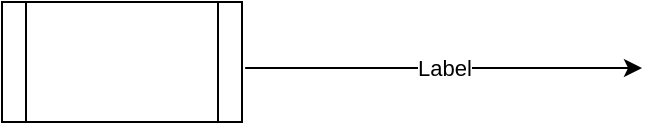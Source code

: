 <mxfile version="13.5.4" type="github">
  <diagram name="Page-1" id="8378b5f6-a2b2-b727-a746-972ab9d02e00">
    <mxGraphModel dx="1038" dy="548" grid="1" gridSize="10" guides="1" tooltips="1" connect="0" arrows="1" fold="1" page="1" pageScale="1.5" pageWidth="1169" pageHeight="827" background="#ffffff" math="0" shadow="0">
      <root>
        <mxCell id="0" />
        <mxCell id="1" parent="0" />
        <mxCell id="6PAWLXsI0sqwtG4paWdl-279" value="" style="endArrow=classic;html=1;exitX=1.013;exitY=0.55;exitDx=0;exitDy=0;exitPerimeter=0;" edge="1" parent="1" source="6PAWLXsI0sqwtG4paWdl-281">
          <mxGeometry relative="1" as="geometry">
            <mxPoint x="330" y="850" as="sourcePoint" />
            <mxPoint x="430" y="783" as="targetPoint" />
          </mxGeometry>
        </mxCell>
        <mxCell id="6PAWLXsI0sqwtG4paWdl-280" value="Label" style="edgeLabel;resizable=0;html=1;align=center;verticalAlign=middle;" connectable="0" vertex="1" parent="6PAWLXsI0sqwtG4paWdl-279">
          <mxGeometry relative="1" as="geometry" />
        </mxCell>
        <mxCell id="6PAWLXsI0sqwtG4paWdl-281" value="" style="shape=process;whiteSpace=wrap;html=1;backgroundOutline=1;" vertex="1" parent="1">
          <mxGeometry x="110" y="750" width="120" height="60" as="geometry" />
        </mxCell>
      </root>
    </mxGraphModel>
  </diagram>
</mxfile>
